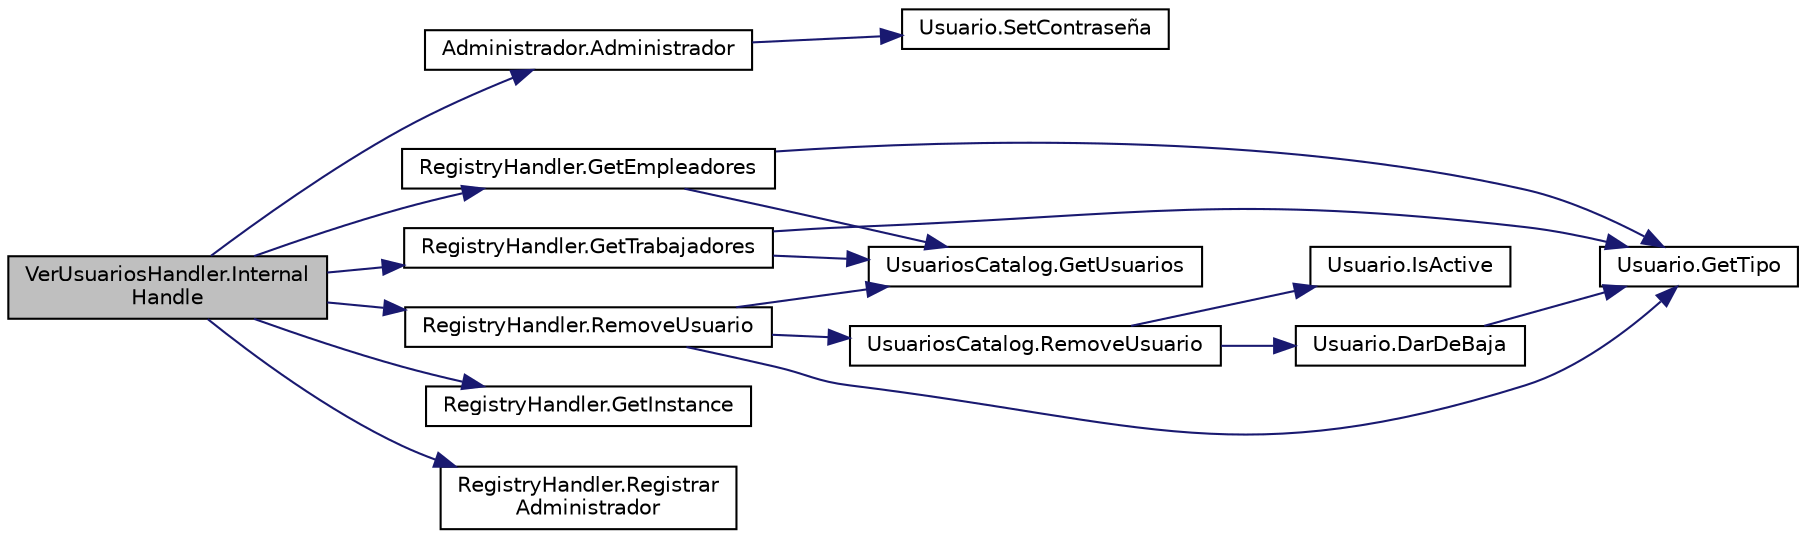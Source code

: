 digraph "VerUsuariosHandler.InternalHandle"
{
 // INTERACTIVE_SVG=YES
 // LATEX_PDF_SIZE
  edge [fontname="Helvetica",fontsize="10",labelfontname="Helvetica",labelfontsize="10"];
  node [fontname="Helvetica",fontsize="10",shape=record];
  rankdir="LR";
  Node1 [label="VerUsuariosHandler.Internal\lHandle",height=0.2,width=0.4,color="black", fillcolor="grey75", style="filled", fontcolor="black",tooltip="Se procesa el mensaje y asigna la respuesta al mensaje."];
  Node1 -> Node2 [color="midnightblue",fontsize="10",style="solid",fontname="Helvetica"];
  Node2 [label="Administrador.Administrador",height=0.2,width=0.4,color="black", fillcolor="white", style="filled",URL="$classAdministrador.html#a7bbfb9e1180af5b4e931025ce0ce1a74",tooltip="Crea una nueva instancia de la clase Administrador."];
  Node2 -> Node3 [color="midnightblue",fontsize="10",style="solid",fontname="Helvetica"];
  Node3 [label="Usuario.SetContraseña",height=0.2,width=0.4,color="black", fillcolor="white", style="filled",URL="$classUsuario.html#acdd577090315f498fa8565a4c3b22eb0",tooltip="Método para settear la contraseña."];
  Node1 -> Node4 [color="midnightblue",fontsize="10",style="solid",fontname="Helvetica"];
  Node4 [label="RegistryHandler.GetEmpleadores",height=0.2,width=0.4,color="black", fillcolor="white", style="filled",URL="$classRegistryHandler.html#a82379f336335f73f94d46c6a06b9ba2f",tooltip="Método para obtener la lista de empleadores."];
  Node4 -> Node5 [color="midnightblue",fontsize="10",style="solid",fontname="Helvetica"];
  Node5 [label="Usuario.GetTipo",height=0.2,width=0.4,color="black", fillcolor="white", style="filled",URL="$classUsuario.html#aa70b73e1281e3dd34903a37fc426108f",tooltip="Checkea que tipo de usuario es, puede ser Administrador, Trabajador o Empleador."];
  Node4 -> Node6 [color="midnightblue",fontsize="10",style="solid",fontname="Helvetica"];
  Node6 [label="UsuariosCatalog.GetUsuarios",height=0.2,width=0.4,color="black", fillcolor="white", style="filled",URL="$classUsuariosCatalog.html#a8e094f4767408bb913048cda08568886",tooltip="Método para conocer los usuarios."];
  Node1 -> Node7 [color="midnightblue",fontsize="10",style="solid",fontname="Helvetica"];
  Node7 [label="RegistryHandler.GetInstance",height=0.2,width=0.4,color="black", fillcolor="white", style="filled",URL="$classRegistryHandler.html#a539ece414e2a148d4fc2c0217c10e0c7",tooltip="Método para obtener la instancia."];
  Node1 -> Node8 [color="midnightblue",fontsize="10",style="solid",fontname="Helvetica"];
  Node8 [label="RegistryHandler.GetTrabajadores",height=0.2,width=0.4,color="black", fillcolor="white", style="filled",URL="$classRegistryHandler.html#a4207077d5ef33194908da2c99489ccb5",tooltip="Método para obtener la lista de trabajadores."];
  Node8 -> Node5 [color="midnightblue",fontsize="10",style="solid",fontname="Helvetica"];
  Node8 -> Node6 [color="midnightblue",fontsize="10",style="solid",fontname="Helvetica"];
  Node1 -> Node9 [color="midnightblue",fontsize="10",style="solid",fontname="Helvetica"];
  Node9 [label="RegistryHandler.Registrar\lAdministrador",height=0.2,width=0.4,color="black", fillcolor="white", style="filled",URL="$classRegistryHandler.html#a34b0f1b9b4acc46173e8df18b6d13daf",tooltip="Método para registrar un administrador."];
  Node1 -> Node10 [color="midnightblue",fontsize="10",style="solid",fontname="Helvetica"];
  Node10 [label="RegistryHandler.RemoveUsuario",height=0.2,width=0.4,color="black", fillcolor="white", style="filled",URL="$classRegistryHandler.html#a5891aaccf0f0b364757161dcf5f97ab5",tooltip="Método para eliminar un Usuario."];
  Node10 -> Node5 [color="midnightblue",fontsize="10",style="solid",fontname="Helvetica"];
  Node10 -> Node6 [color="midnightblue",fontsize="10",style="solid",fontname="Helvetica"];
  Node10 -> Node11 [color="midnightblue",fontsize="10",style="solid",fontname="Helvetica"];
  Node11 [label="UsuariosCatalog.RemoveUsuario",height=0.2,width=0.4,color="black", fillcolor="white", style="filled",URL="$classUsuariosCatalog.html#a961c4715374589f1eef9ff7a65dd8866",tooltip="Método para eliminar un usuario, en realidad para simplificar simplemente se le daría de baja."];
  Node11 -> Node12 [color="midnightblue",fontsize="10",style="solid",fontname="Helvetica"];
  Node12 [label="Usuario.DarDeBaja",height=0.2,width=0.4,color="black", fillcolor="white", style="filled",URL="$classUsuario.html#a27cda50e359fbd5269d418679ad38828",tooltip="Método para desactivar un usuario."];
  Node12 -> Node5 [color="midnightblue",fontsize="10",style="solid",fontname="Helvetica"];
  Node11 -> Node13 [color="midnightblue",fontsize="10",style="solid",fontname="Helvetica"];
  Node13 [label="Usuario.IsActive",height=0.2,width=0.4,color="black", fillcolor="white", style="filled",URL="$classUsuario.html#a15597dc7bd2f0ef9104a00b0077d547d",tooltip="Checkea si el usuario está activo."];
}
